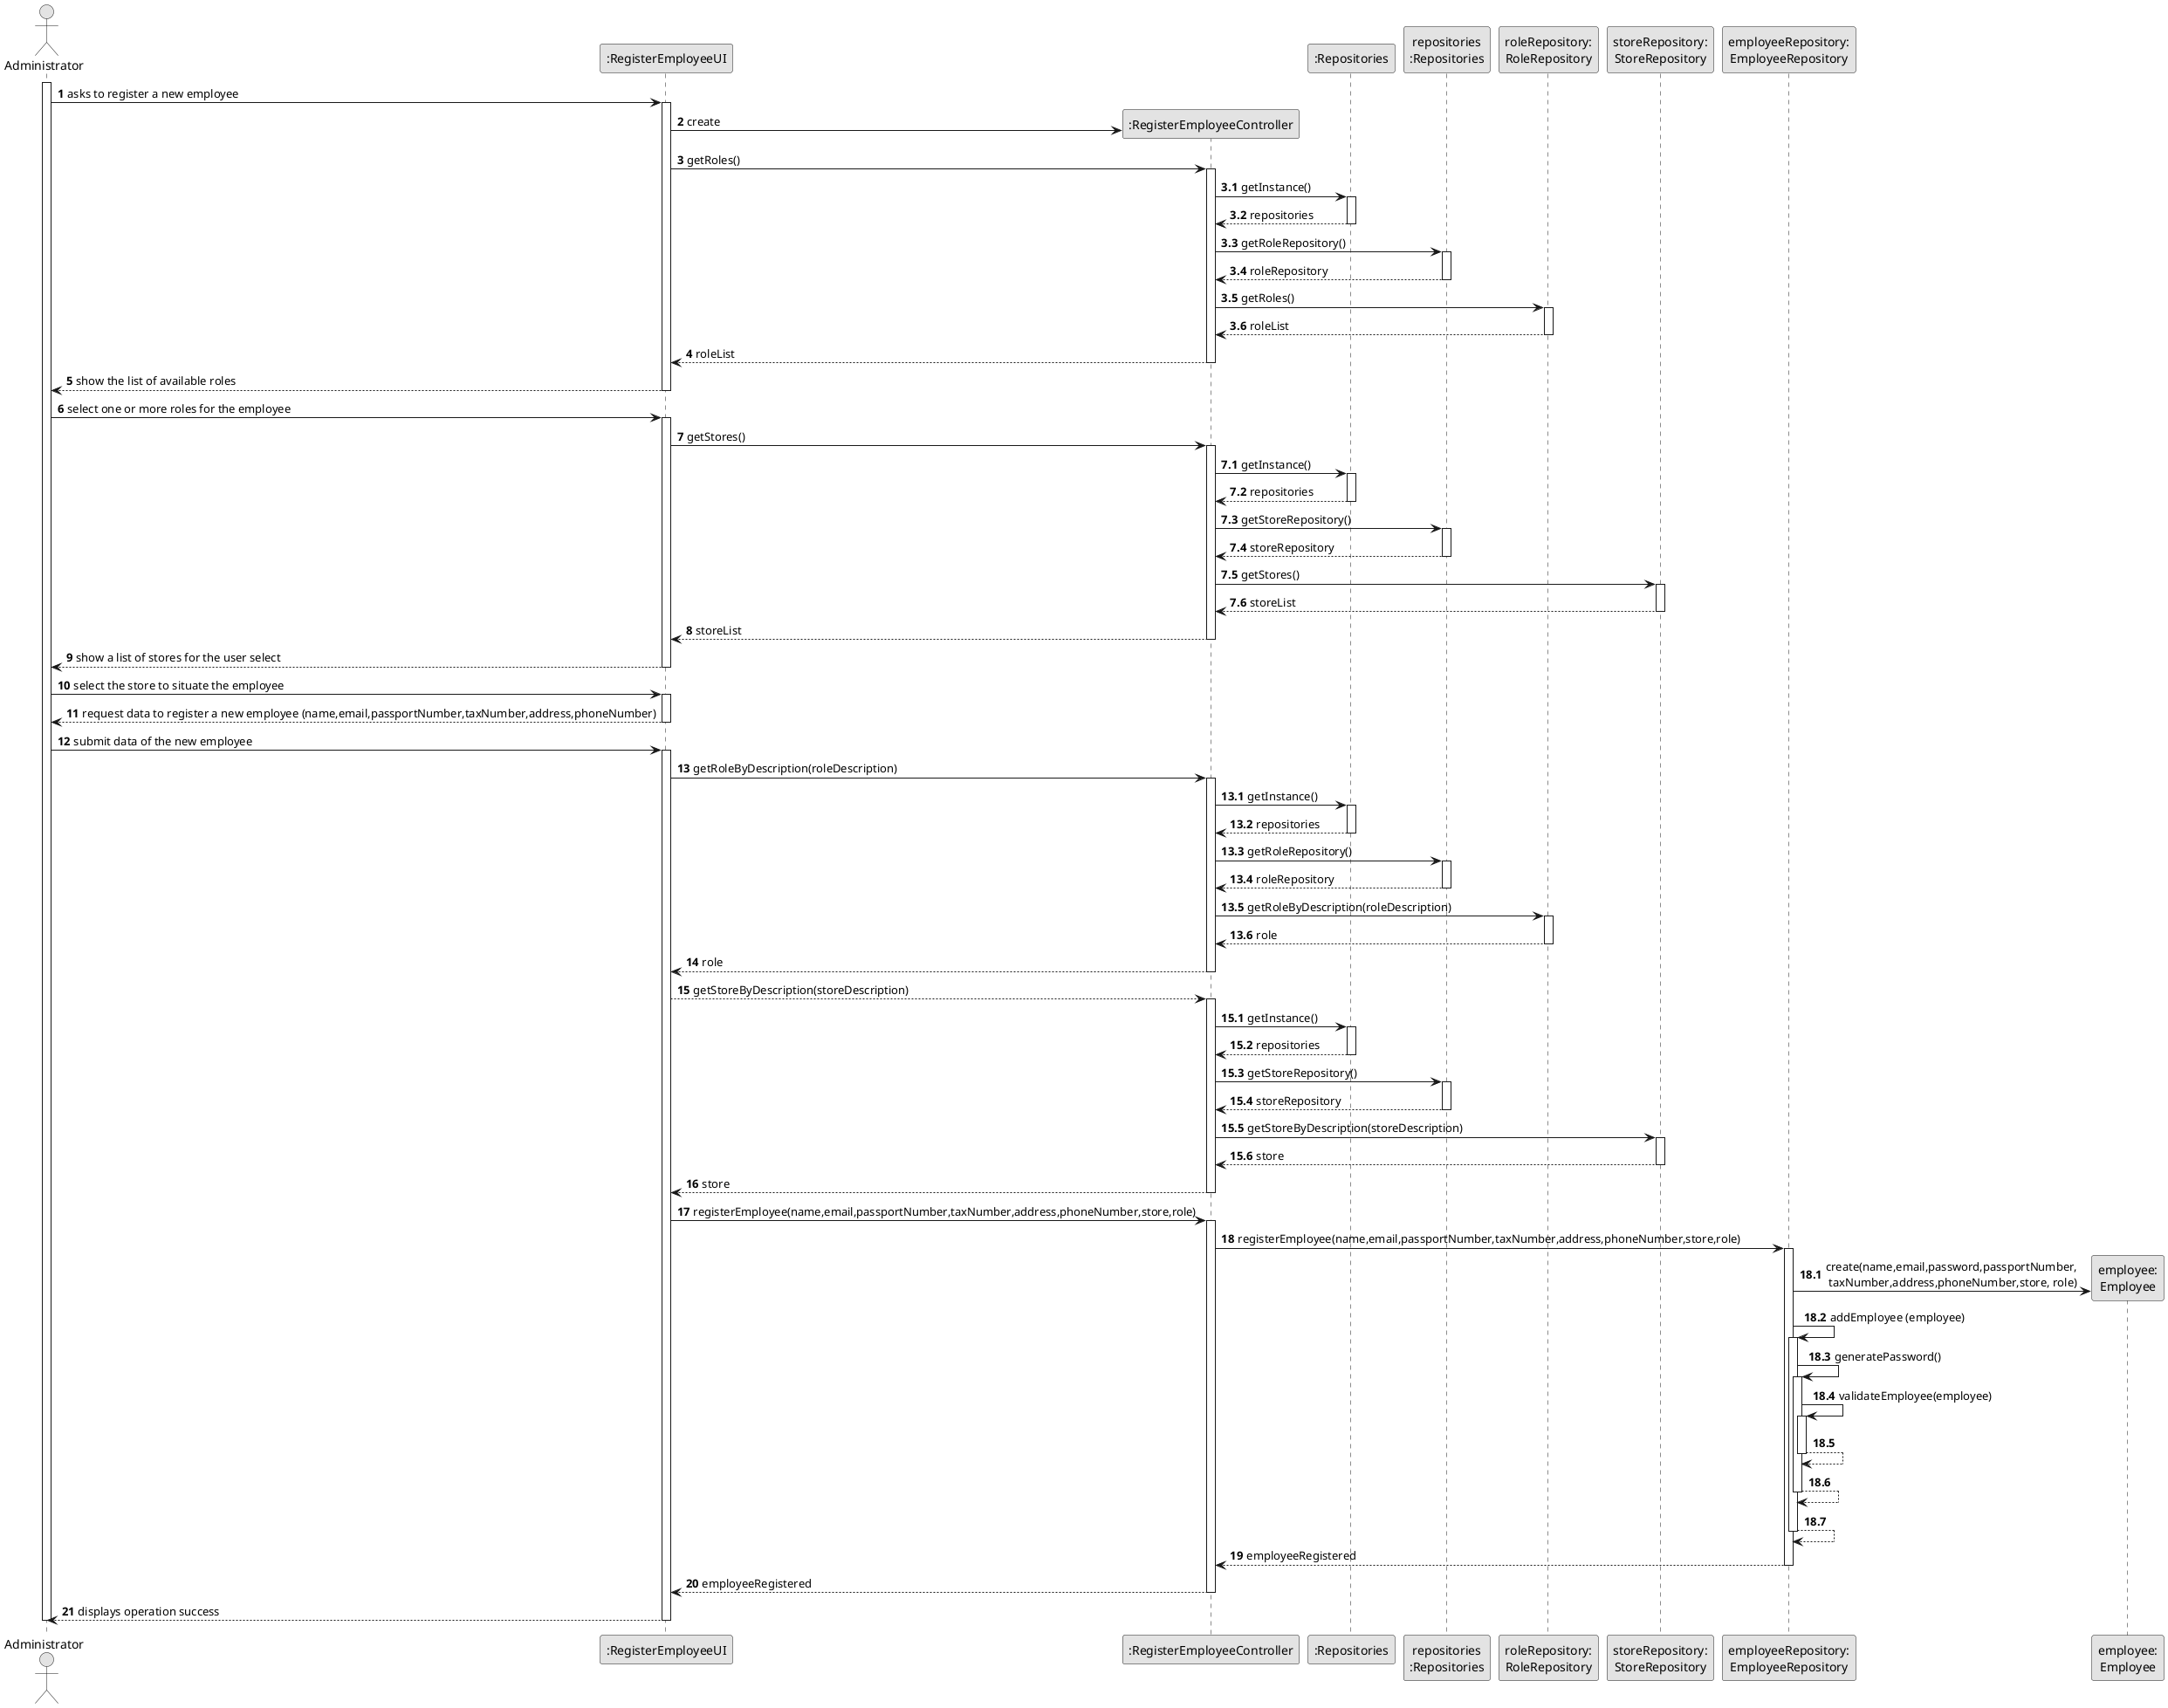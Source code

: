 @startuml
skinparam monochrome true
skinparam packageStyle rectangle
skinparam shadowing false

autonumber

'hide footbox
actor "Administrator" as ADM
participant ":RegisterEmployeeUI" as UI
participant ":RegisterEmployeeController" as CTRL
participant ":Repositories" as RepositorySingleton
participant "repositories\n:Repositories" as PLAT
participant "roleRepository:\nRoleRepository" as ROLR
participant "storeRepository:\nStoreRepository" as STRR
participant "employeeRepository:\nEmployeeRepository" as EMPR
participant "employee:\nEmployee" as EMPL

activate ADM
   ADM -> UI : asks to register a new employee

    activate UI

    UI-> CTRL** : create

    UI -> CTRL : getRoles()
                    activate CTRL
                    autonumber 3.1
                            CTRL -> RepositorySingleton : getInstance()
                            activate RepositorySingleton

                                RepositorySingleton --> CTRL: repositories
                            deactivate RepositorySingleton

                            CTRL -> PLAT : getRoleRepository()
                            activate PLAT

                                PLAT --> CTRL : roleRepository
                            deactivate PLAT

                            CTRL -> ROLR : getRoles()
                            activate ROLR

                                ROLR --> CTRL : roleList

                            deactivate ROLR



                        autonumber 4
                        CTRL-->UI :  roleList
                    deactivate CTRL
                    UI --> ADM : show the list of available roles

        deactivate UI

        ADM -> UI : select one or more roles for the employee

        activate UI

         UI -> CTRL : getStores()
                    activate CTRL
                    autonumber 7.1
                            CTRL -> RepositorySingleton : getInstance()
                            activate RepositorySingleton

                                RepositorySingleton --> CTRL: repositories
                            deactivate RepositorySingleton

                            CTRL -> PLAT : getStoreRepository()
                            activate PLAT

                                PLAT --> CTRL : storeRepository
                            deactivate PLAT

                            CTRL -> STRR : getStores()
                            activate STRR

                                STRR --> CTRL : storeList

                            deactivate STRR

                        autonumber 8
                        CTRL-->UI : storeList
                    deactivate CTRL
                    UI --> ADM : show a list of stores for the user select

        deactivate UI

    ADM -> UI : select the store to situate the employee
    activate UI

    UI --> ADM : request data to register a new employee (name,email,passportNumber,taxNumber,address,phoneNumber)

    deactivate UI

    ADM -> UI : submit data of the new employee

    activate UI

    UI -> CTRL: getRoleByDescription(roleDescription)

    activate CTRL

        autonumber 13.1
            CTRL -> RepositorySingleton : getInstance()
            activate RepositorySingleton

                RepositorySingleton --> CTRL: repositories
            deactivate RepositorySingleton

            CTRL -> PLAT : getRoleRepository()
            activate PLAT

                PLAT --> CTRL : roleRepository
            deactivate PLAT

            CTRL -> ROLR : getRoleByDescription(roleDescription)
            activate ROLR

                ROLR --> CTRL : role
            deactivate ROLR


    autonumber 14
    CTRL --> UI: role

    deactivate CTRL

    UI --> CTRL: getStoreByDescription(storeDescription)

        activate CTRL

            autonumber 15.1
                CTRL -> RepositorySingleton : getInstance()
                activate RepositorySingleton

                    RepositorySingleton --> CTRL: repositories
                deactivate RepositorySingleton

                CTRL -> PLAT : getStoreRepository()
                activate PLAT

                    PLAT --> CTRL : storeRepository
                deactivate PLAT

                CTRL -> STRR : getStoreByDescription(storeDescription)
                activate STRR

                    STRR --> CTRL : store
                deactivate STRR

        autonumber 16
        CTRL --> UI: store

        deactivate CTRL

    UI -> CTRL: registerEmployee(name,email,passportNumber,taxNumber,address,phoneNumber,store,role)

    activate CTRL
    CTRL -> EMPR: registerEmployee(name,email,passportNumber,taxNumber,address,phoneNumber,store,role)

    activate EMPR


    autonumber 18.1

                    EMPR -> EMPL**: create(name,email,password,passportNumber,\n taxNumber,address,phoneNumber,store, role)
                    EMPR -> EMPR: addEmployee (employee)

                    activate EMPR
                            EMPR -> EMPR: generatePassword()

                            activate EMPR
                            EMPR -> EMPR: validateEmployee(employee)
                            activate EMPR
                                EMPR --> EMPR
                            deactivate EMPR
                            EMPR --> EMPR
                        deactivate EMPR
                        EMPR --> EMPR
                    deactivate EMPR

    autonumber 19

     EMPR --> CTRL:  employeeRegistered
     deactivate EMPR

     CTRL --> UI: employeeRegistered
     deactivate CTRL

        UI --> ADM : displays operation success

    deactivate UI
deactivate ADM

@enduml